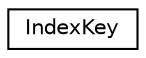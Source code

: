 digraph "Graphical Class Hierarchy"
{
  edge [fontname="Helvetica",fontsize="10",labelfontname="Helvetica",labelfontsize="10"];
  node [fontname="Helvetica",fontsize="10",shape=record];
  rankdir="LR";
  Node0 [label="IndexKey",height=0.2,width=0.4,color="black", fillcolor="white", style="filled",URL="$structIndexKey.html",tooltip="Used to sort variables for reordering. "];
}

